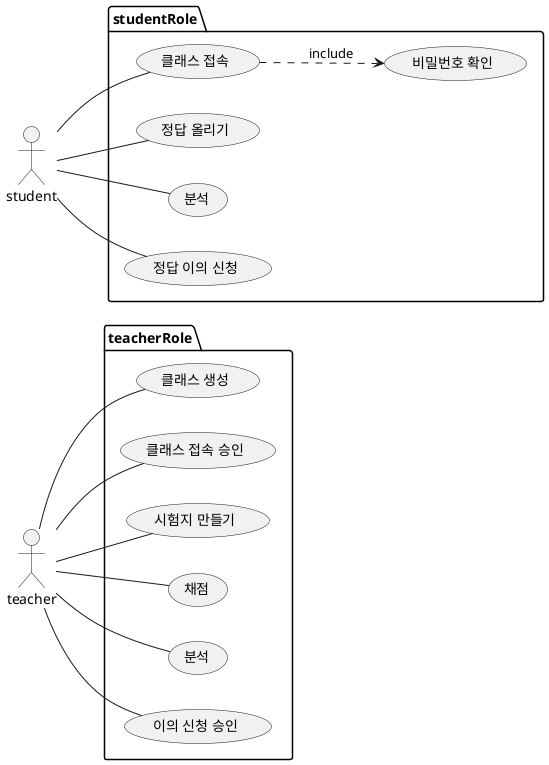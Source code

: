 @startuml
left to right direction
actor teacher
actor student

package teacherRole {
    usecase "클래스 생성" as t1
    usecase "클래스 접속 승인" as t2
    usecase "시험지 만들기" as t3
    usecase "채점" as t4
    usecase "분석" as t5
    usecase "이의 신청 승인" as t6
}

package studentRole {
    usecase "클래스 접속" as classConnect
    usecase "비밀번호 확인" as checkPassword
    classConnect ..> checkPassword : include
    usecase "정답 올리기" as s2
    usecase "분석" as s3
    usecase "정답 이의 신청" as s4
}

teacher -- t1
teacher -- t2
teacher -- t3
teacher -- t4
teacher -- t5
teacher -- t6

student -- classConnect
student -- s2
student -- s3
student -- s4

@enduml